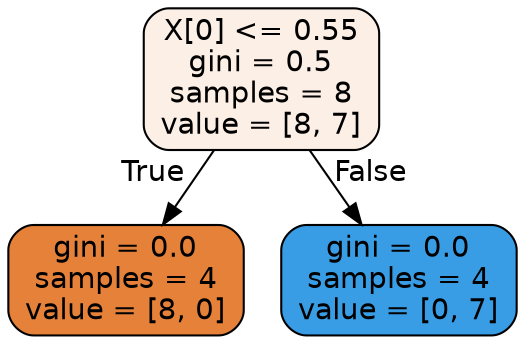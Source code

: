 digraph Tree {
node [shape=box, style="filled, rounded", color="black", fontname="helvetica"] ;
edge [fontname="helvetica"] ;
0 [label="X[0] <= 0.55\ngini = 0.5\nsamples = 8\nvalue = [8, 7]", fillcolor="#fcefe6"] ;
1 [label="gini = 0.0\nsamples = 4\nvalue = [8, 0]", fillcolor="#e58139"] ;
0 -> 1 [labeldistance=2.5, labelangle=45, headlabel="True"] ;
2 [label="gini = 0.0\nsamples = 4\nvalue = [0, 7]", fillcolor="#399de5"] ;
0 -> 2 [labeldistance=2.5, labelangle=-45, headlabel="False"] ;
}
